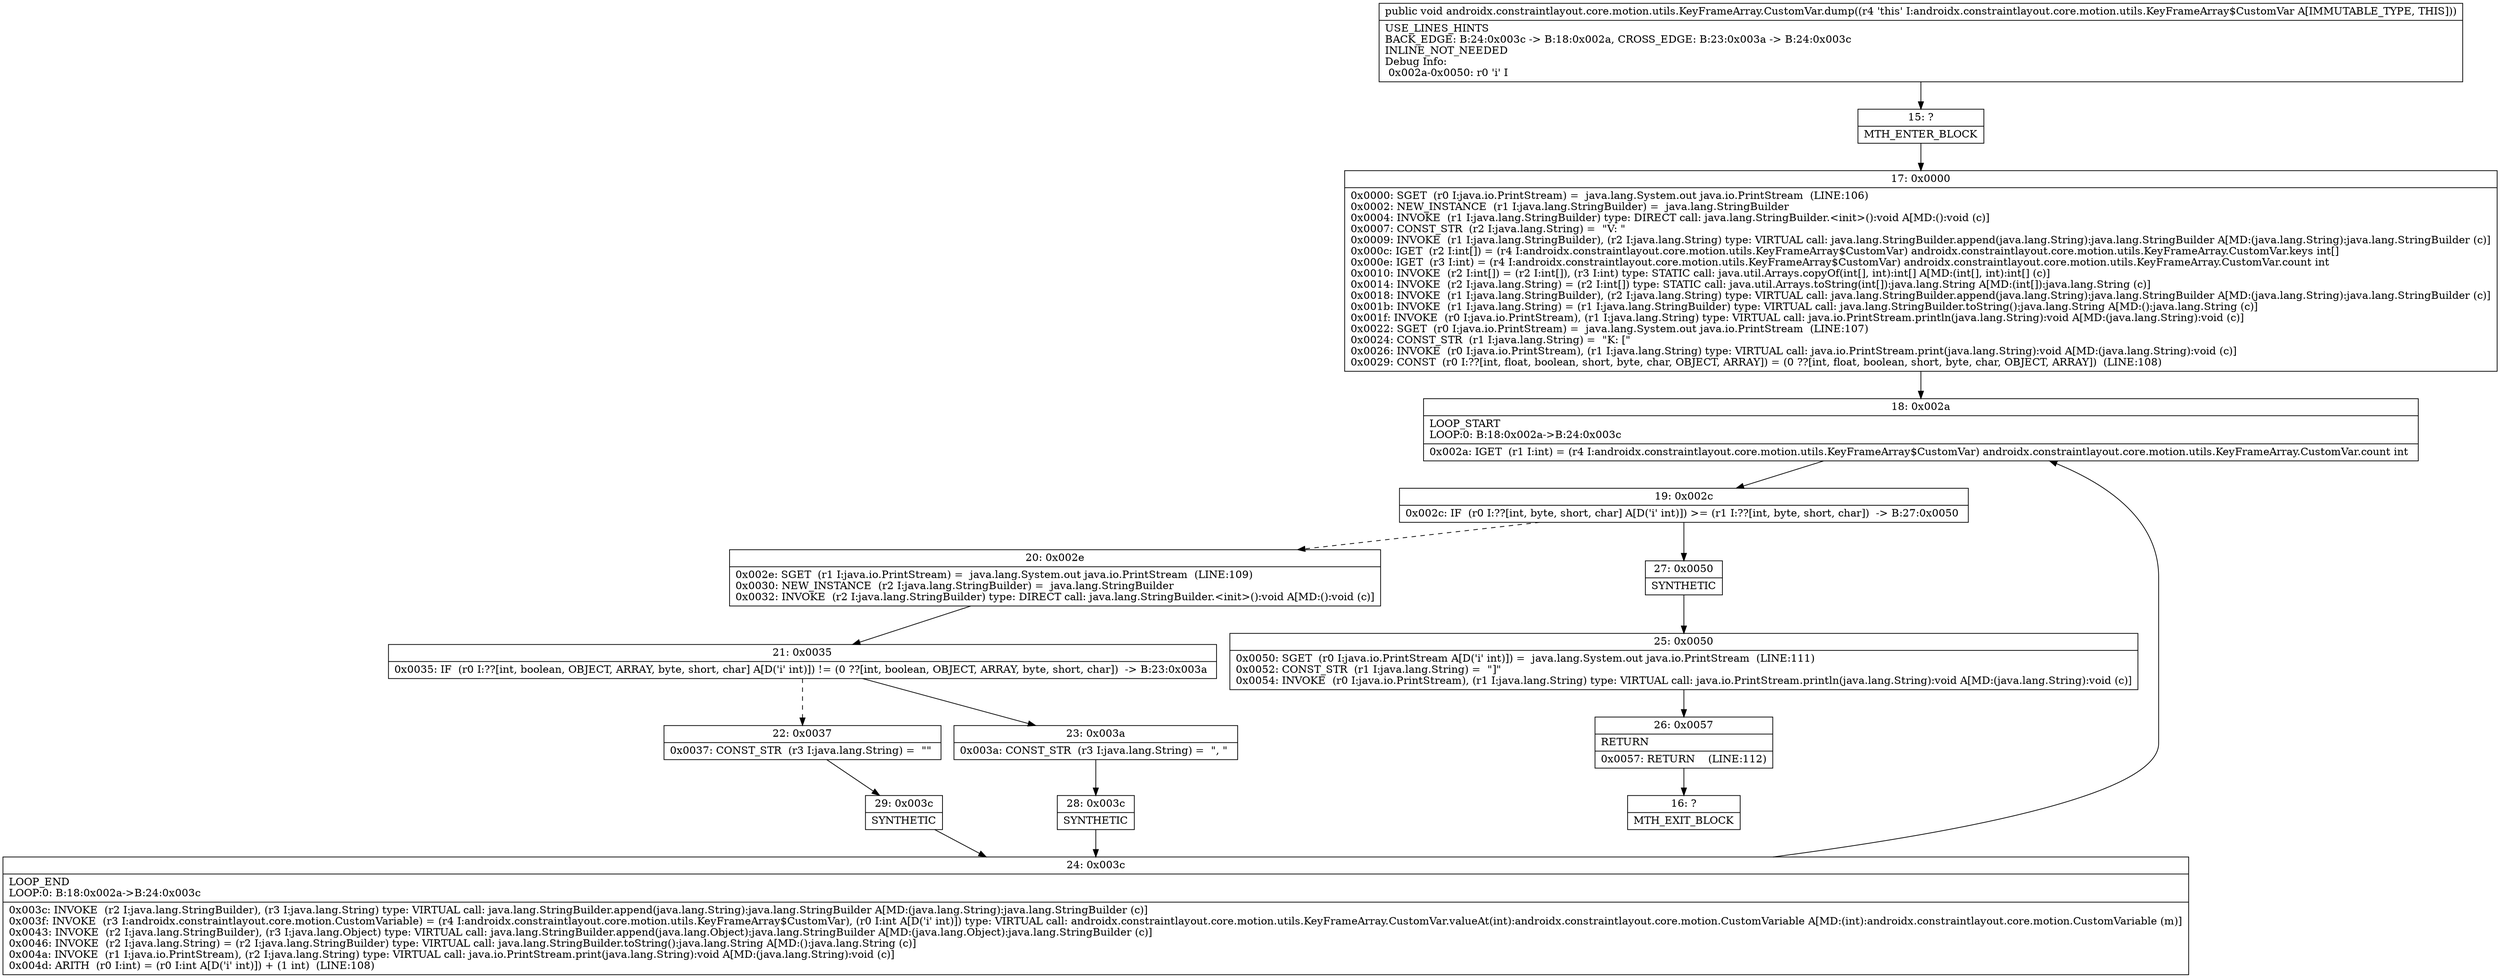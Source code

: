 digraph "CFG forandroidx.constraintlayout.core.motion.utils.KeyFrameArray.CustomVar.dump()V" {
Node_15 [shape=record,label="{15\:\ ?|MTH_ENTER_BLOCK\l}"];
Node_17 [shape=record,label="{17\:\ 0x0000|0x0000: SGET  (r0 I:java.io.PrintStream) =  java.lang.System.out java.io.PrintStream  (LINE:106)\l0x0002: NEW_INSTANCE  (r1 I:java.lang.StringBuilder) =  java.lang.StringBuilder \l0x0004: INVOKE  (r1 I:java.lang.StringBuilder) type: DIRECT call: java.lang.StringBuilder.\<init\>():void A[MD:():void (c)]\l0x0007: CONST_STR  (r2 I:java.lang.String) =  \"V: \" \l0x0009: INVOKE  (r1 I:java.lang.StringBuilder), (r2 I:java.lang.String) type: VIRTUAL call: java.lang.StringBuilder.append(java.lang.String):java.lang.StringBuilder A[MD:(java.lang.String):java.lang.StringBuilder (c)]\l0x000c: IGET  (r2 I:int[]) = (r4 I:androidx.constraintlayout.core.motion.utils.KeyFrameArray$CustomVar) androidx.constraintlayout.core.motion.utils.KeyFrameArray.CustomVar.keys int[] \l0x000e: IGET  (r3 I:int) = (r4 I:androidx.constraintlayout.core.motion.utils.KeyFrameArray$CustomVar) androidx.constraintlayout.core.motion.utils.KeyFrameArray.CustomVar.count int \l0x0010: INVOKE  (r2 I:int[]) = (r2 I:int[]), (r3 I:int) type: STATIC call: java.util.Arrays.copyOf(int[], int):int[] A[MD:(int[], int):int[] (c)]\l0x0014: INVOKE  (r2 I:java.lang.String) = (r2 I:int[]) type: STATIC call: java.util.Arrays.toString(int[]):java.lang.String A[MD:(int[]):java.lang.String (c)]\l0x0018: INVOKE  (r1 I:java.lang.StringBuilder), (r2 I:java.lang.String) type: VIRTUAL call: java.lang.StringBuilder.append(java.lang.String):java.lang.StringBuilder A[MD:(java.lang.String):java.lang.StringBuilder (c)]\l0x001b: INVOKE  (r1 I:java.lang.String) = (r1 I:java.lang.StringBuilder) type: VIRTUAL call: java.lang.StringBuilder.toString():java.lang.String A[MD:():java.lang.String (c)]\l0x001f: INVOKE  (r0 I:java.io.PrintStream), (r1 I:java.lang.String) type: VIRTUAL call: java.io.PrintStream.println(java.lang.String):void A[MD:(java.lang.String):void (c)]\l0x0022: SGET  (r0 I:java.io.PrintStream) =  java.lang.System.out java.io.PrintStream  (LINE:107)\l0x0024: CONST_STR  (r1 I:java.lang.String) =  \"K: [\" \l0x0026: INVOKE  (r0 I:java.io.PrintStream), (r1 I:java.lang.String) type: VIRTUAL call: java.io.PrintStream.print(java.lang.String):void A[MD:(java.lang.String):void (c)]\l0x0029: CONST  (r0 I:??[int, float, boolean, short, byte, char, OBJECT, ARRAY]) = (0 ??[int, float, boolean, short, byte, char, OBJECT, ARRAY])  (LINE:108)\l}"];
Node_18 [shape=record,label="{18\:\ 0x002a|LOOP_START\lLOOP:0: B:18:0x002a\-\>B:24:0x003c\l|0x002a: IGET  (r1 I:int) = (r4 I:androidx.constraintlayout.core.motion.utils.KeyFrameArray$CustomVar) androidx.constraintlayout.core.motion.utils.KeyFrameArray.CustomVar.count int \l}"];
Node_19 [shape=record,label="{19\:\ 0x002c|0x002c: IF  (r0 I:??[int, byte, short, char] A[D('i' int)]) \>= (r1 I:??[int, byte, short, char])  \-\> B:27:0x0050 \l}"];
Node_20 [shape=record,label="{20\:\ 0x002e|0x002e: SGET  (r1 I:java.io.PrintStream) =  java.lang.System.out java.io.PrintStream  (LINE:109)\l0x0030: NEW_INSTANCE  (r2 I:java.lang.StringBuilder) =  java.lang.StringBuilder \l0x0032: INVOKE  (r2 I:java.lang.StringBuilder) type: DIRECT call: java.lang.StringBuilder.\<init\>():void A[MD:():void (c)]\l}"];
Node_21 [shape=record,label="{21\:\ 0x0035|0x0035: IF  (r0 I:??[int, boolean, OBJECT, ARRAY, byte, short, char] A[D('i' int)]) != (0 ??[int, boolean, OBJECT, ARRAY, byte, short, char])  \-\> B:23:0x003a \l}"];
Node_22 [shape=record,label="{22\:\ 0x0037|0x0037: CONST_STR  (r3 I:java.lang.String) =  \"\" \l}"];
Node_29 [shape=record,label="{29\:\ 0x003c|SYNTHETIC\l}"];
Node_24 [shape=record,label="{24\:\ 0x003c|LOOP_END\lLOOP:0: B:18:0x002a\-\>B:24:0x003c\l|0x003c: INVOKE  (r2 I:java.lang.StringBuilder), (r3 I:java.lang.String) type: VIRTUAL call: java.lang.StringBuilder.append(java.lang.String):java.lang.StringBuilder A[MD:(java.lang.String):java.lang.StringBuilder (c)]\l0x003f: INVOKE  (r3 I:androidx.constraintlayout.core.motion.CustomVariable) = (r4 I:androidx.constraintlayout.core.motion.utils.KeyFrameArray$CustomVar), (r0 I:int A[D('i' int)]) type: VIRTUAL call: androidx.constraintlayout.core.motion.utils.KeyFrameArray.CustomVar.valueAt(int):androidx.constraintlayout.core.motion.CustomVariable A[MD:(int):androidx.constraintlayout.core.motion.CustomVariable (m)]\l0x0043: INVOKE  (r2 I:java.lang.StringBuilder), (r3 I:java.lang.Object) type: VIRTUAL call: java.lang.StringBuilder.append(java.lang.Object):java.lang.StringBuilder A[MD:(java.lang.Object):java.lang.StringBuilder (c)]\l0x0046: INVOKE  (r2 I:java.lang.String) = (r2 I:java.lang.StringBuilder) type: VIRTUAL call: java.lang.StringBuilder.toString():java.lang.String A[MD:():java.lang.String (c)]\l0x004a: INVOKE  (r1 I:java.io.PrintStream), (r2 I:java.lang.String) type: VIRTUAL call: java.io.PrintStream.print(java.lang.String):void A[MD:(java.lang.String):void (c)]\l0x004d: ARITH  (r0 I:int) = (r0 I:int A[D('i' int)]) + (1 int)  (LINE:108)\l}"];
Node_23 [shape=record,label="{23\:\ 0x003a|0x003a: CONST_STR  (r3 I:java.lang.String) =  \", \" \l}"];
Node_28 [shape=record,label="{28\:\ 0x003c|SYNTHETIC\l}"];
Node_27 [shape=record,label="{27\:\ 0x0050|SYNTHETIC\l}"];
Node_25 [shape=record,label="{25\:\ 0x0050|0x0050: SGET  (r0 I:java.io.PrintStream A[D('i' int)]) =  java.lang.System.out java.io.PrintStream  (LINE:111)\l0x0052: CONST_STR  (r1 I:java.lang.String) =  \"]\" \l0x0054: INVOKE  (r0 I:java.io.PrintStream), (r1 I:java.lang.String) type: VIRTUAL call: java.io.PrintStream.println(java.lang.String):void A[MD:(java.lang.String):void (c)]\l}"];
Node_26 [shape=record,label="{26\:\ 0x0057|RETURN\l|0x0057: RETURN    (LINE:112)\l}"];
Node_16 [shape=record,label="{16\:\ ?|MTH_EXIT_BLOCK\l}"];
MethodNode[shape=record,label="{public void androidx.constraintlayout.core.motion.utils.KeyFrameArray.CustomVar.dump((r4 'this' I:androidx.constraintlayout.core.motion.utils.KeyFrameArray$CustomVar A[IMMUTABLE_TYPE, THIS]))  | USE_LINES_HINTS\lBACK_EDGE: B:24:0x003c \-\> B:18:0x002a, CROSS_EDGE: B:23:0x003a \-\> B:24:0x003c\lINLINE_NOT_NEEDED\lDebug Info:\l  0x002a\-0x0050: r0 'i' I\l}"];
MethodNode -> Node_15;Node_15 -> Node_17;
Node_17 -> Node_18;
Node_18 -> Node_19;
Node_19 -> Node_20[style=dashed];
Node_19 -> Node_27;
Node_20 -> Node_21;
Node_21 -> Node_22[style=dashed];
Node_21 -> Node_23;
Node_22 -> Node_29;
Node_29 -> Node_24;
Node_24 -> Node_18;
Node_23 -> Node_28;
Node_28 -> Node_24;
Node_27 -> Node_25;
Node_25 -> Node_26;
Node_26 -> Node_16;
}

